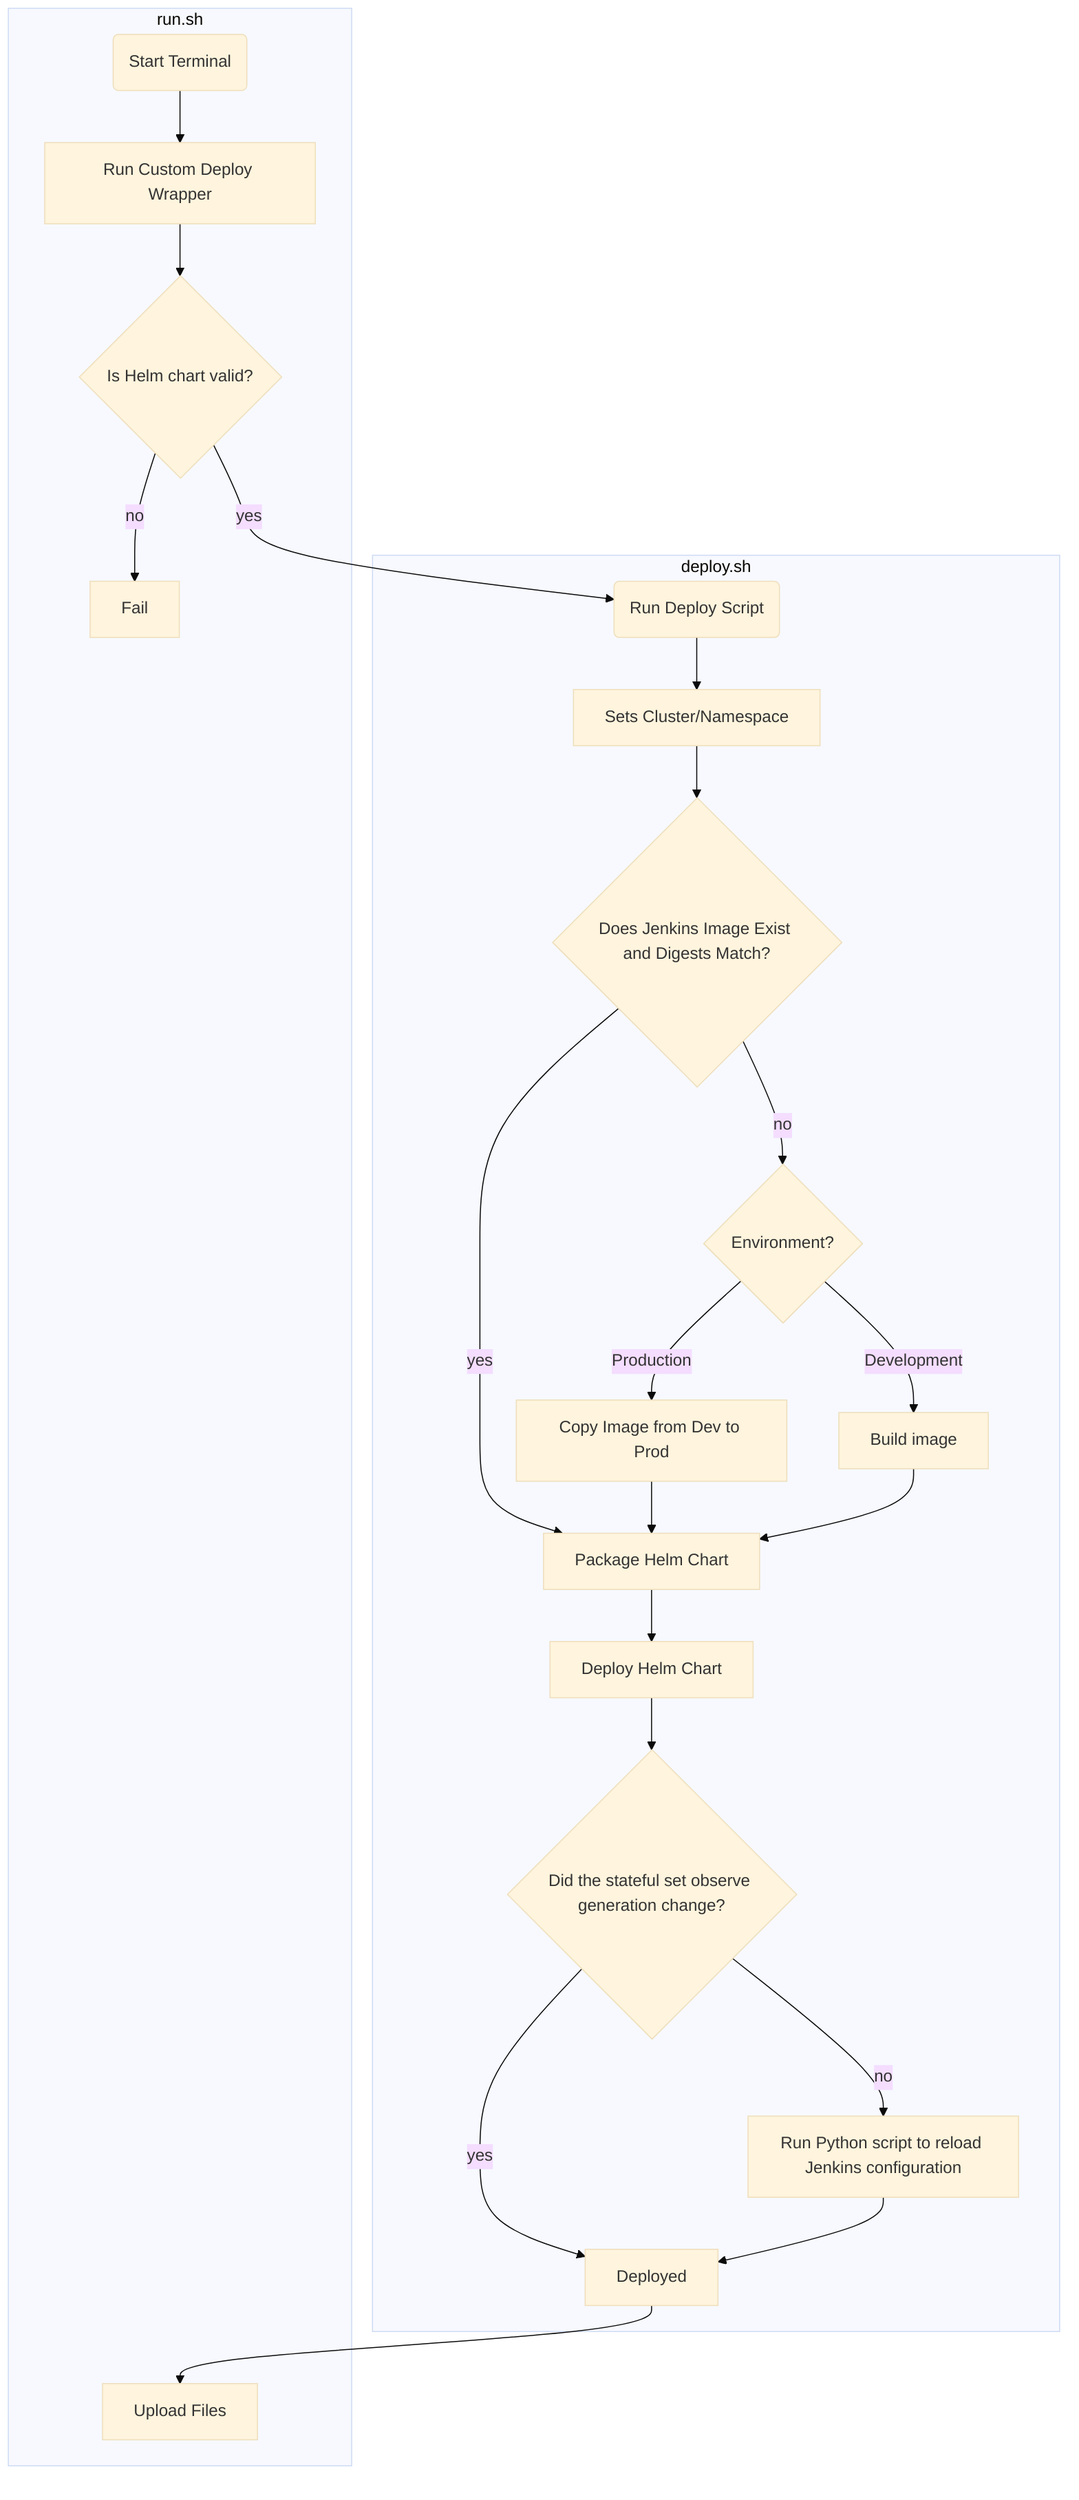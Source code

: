 %%{init: {'theme':'base'}}%%
flowchart TD
    subgraph deploy.sh
    D --> E[Sets Cluster/Namespace]
    E --> F{Does Jenkins Image Exist and Digests Match?}
    F --> |yes| K[Package Helm Chart]
    F --> |no| H{Environment?}
    H --> |Production| I[Copy Image from Dev to Prod]
    H --> |Development| J[Build image]
    I --> K[Package Helm Chart]
    J --> K
    K --> L[Deploy Helm Chart]
    L --> M{Did the stateful set observe generation change?}
    M --> |yes| N[Deployed]
    M --> |no| O[Run Python script to reload Jenkins configuration]
    O --> N
    end
    subgraph run.sh
    A(Start Terminal) --> B[Run Custom Deploy Wrapper]
    B --> C{Is Helm chart valid?}
    C --> |no| Z[Fail]
    P[Upload Files]
    end
    C --> |yes| D(Run Deploy Script)
    N --> P[Upload Files]